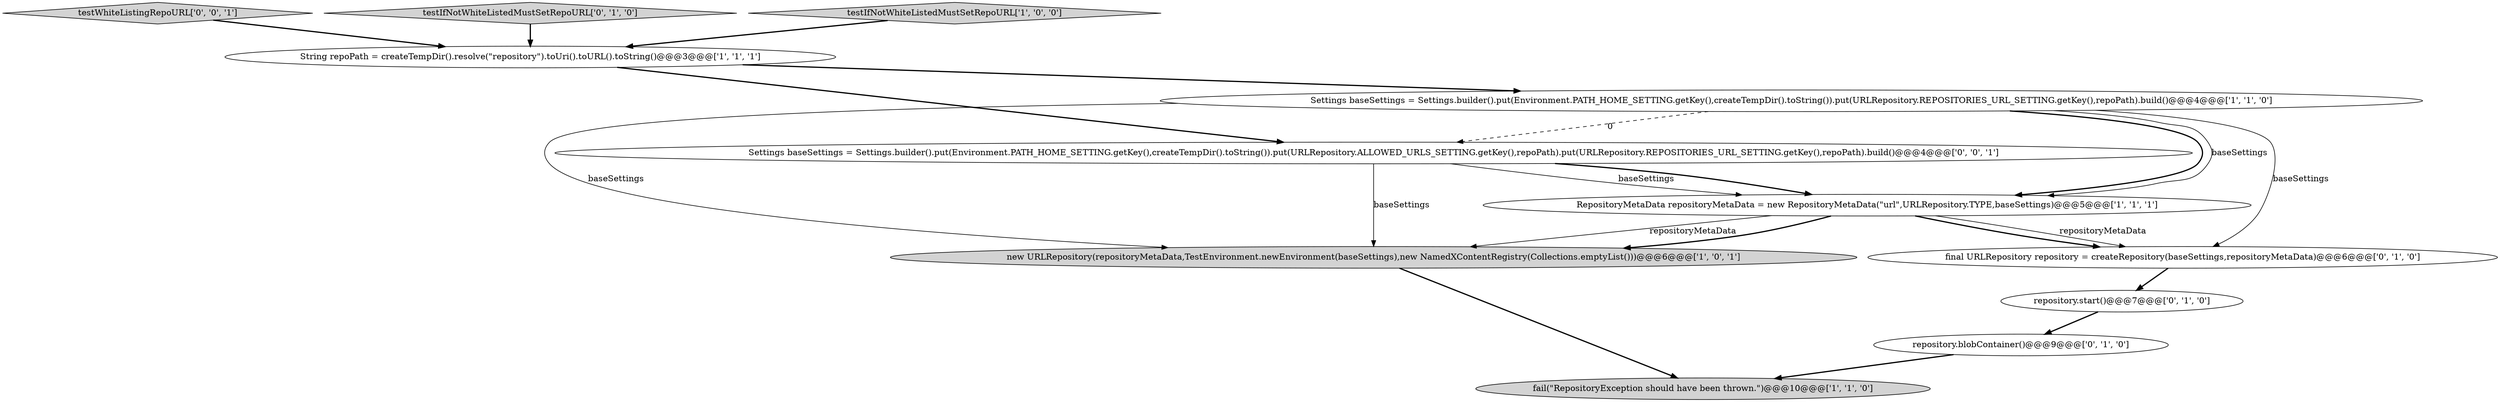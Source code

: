 digraph {
6 [style = filled, label = "final URLRepository repository = createRepository(baseSettings,repositoryMetaData)@@@6@@@['0', '1', '0']", fillcolor = white, shape = ellipse image = "AAA1AAABBB2BBB"];
1 [style = filled, label = "new URLRepository(repositoryMetaData,TestEnvironment.newEnvironment(baseSettings),new NamedXContentRegistry(Collections.emptyList()))@@@6@@@['1', '0', '1']", fillcolor = lightgray, shape = ellipse image = "AAA0AAABBB1BBB"];
2 [style = filled, label = "Settings baseSettings = Settings.builder().put(Environment.PATH_HOME_SETTING.getKey(),createTempDir().toString()).put(URLRepository.REPOSITORIES_URL_SETTING.getKey(),repoPath).build()@@@4@@@['1', '1', '0']", fillcolor = white, shape = ellipse image = "AAA0AAABBB1BBB"];
5 [style = filled, label = "fail(\"RepositoryException should have been thrown.\")@@@10@@@['1', '1', '0']", fillcolor = lightgray, shape = ellipse image = "AAA0AAABBB1BBB"];
9 [style = filled, label = "repository.start()@@@7@@@['0', '1', '0']", fillcolor = white, shape = ellipse image = "AAA1AAABBB2BBB"];
10 [style = filled, label = "Settings baseSettings = Settings.builder().put(Environment.PATH_HOME_SETTING.getKey(),createTempDir().toString()).put(URLRepository.ALLOWED_URLS_SETTING.getKey(),repoPath).put(URLRepository.REPOSITORIES_URL_SETTING.getKey(),repoPath).build()@@@4@@@['0', '0', '1']", fillcolor = white, shape = ellipse image = "AAA0AAABBB3BBB"];
3 [style = filled, label = "RepositoryMetaData repositoryMetaData = new RepositoryMetaData(\"url\",URLRepository.TYPE,baseSettings)@@@5@@@['1', '1', '1']", fillcolor = white, shape = ellipse image = "AAA0AAABBB1BBB"];
11 [style = filled, label = "testWhiteListingRepoURL['0', '0', '1']", fillcolor = lightgray, shape = diamond image = "AAA0AAABBB3BBB"];
0 [style = filled, label = "String repoPath = createTempDir().resolve(\"repository\").toUri().toURL().toString()@@@3@@@['1', '1', '1']", fillcolor = white, shape = ellipse image = "AAA0AAABBB1BBB"];
8 [style = filled, label = "testIfNotWhiteListedMustSetRepoURL['0', '1', '0']", fillcolor = lightgray, shape = diamond image = "AAA0AAABBB2BBB"];
4 [style = filled, label = "testIfNotWhiteListedMustSetRepoURL['1', '0', '0']", fillcolor = lightgray, shape = diamond image = "AAA0AAABBB1BBB"];
7 [style = filled, label = "repository.blobContainer()@@@9@@@['0', '1', '0']", fillcolor = white, shape = ellipse image = "AAA0AAABBB2BBB"];
2->1 [style = solid, label="baseSettings"];
8->0 [style = bold, label=""];
2->6 [style = solid, label="baseSettings"];
3->1 [style = solid, label="repositoryMetaData"];
11->0 [style = bold, label=""];
2->10 [style = dashed, label="0"];
10->1 [style = solid, label="baseSettings"];
10->3 [style = bold, label=""];
3->1 [style = bold, label=""];
3->6 [style = bold, label=""];
6->9 [style = bold, label=""];
2->3 [style = bold, label=""];
0->10 [style = bold, label=""];
3->6 [style = solid, label="repositoryMetaData"];
7->5 [style = bold, label=""];
0->2 [style = bold, label=""];
10->3 [style = solid, label="baseSettings"];
4->0 [style = bold, label=""];
2->3 [style = solid, label="baseSettings"];
1->5 [style = bold, label=""];
9->7 [style = bold, label=""];
}
